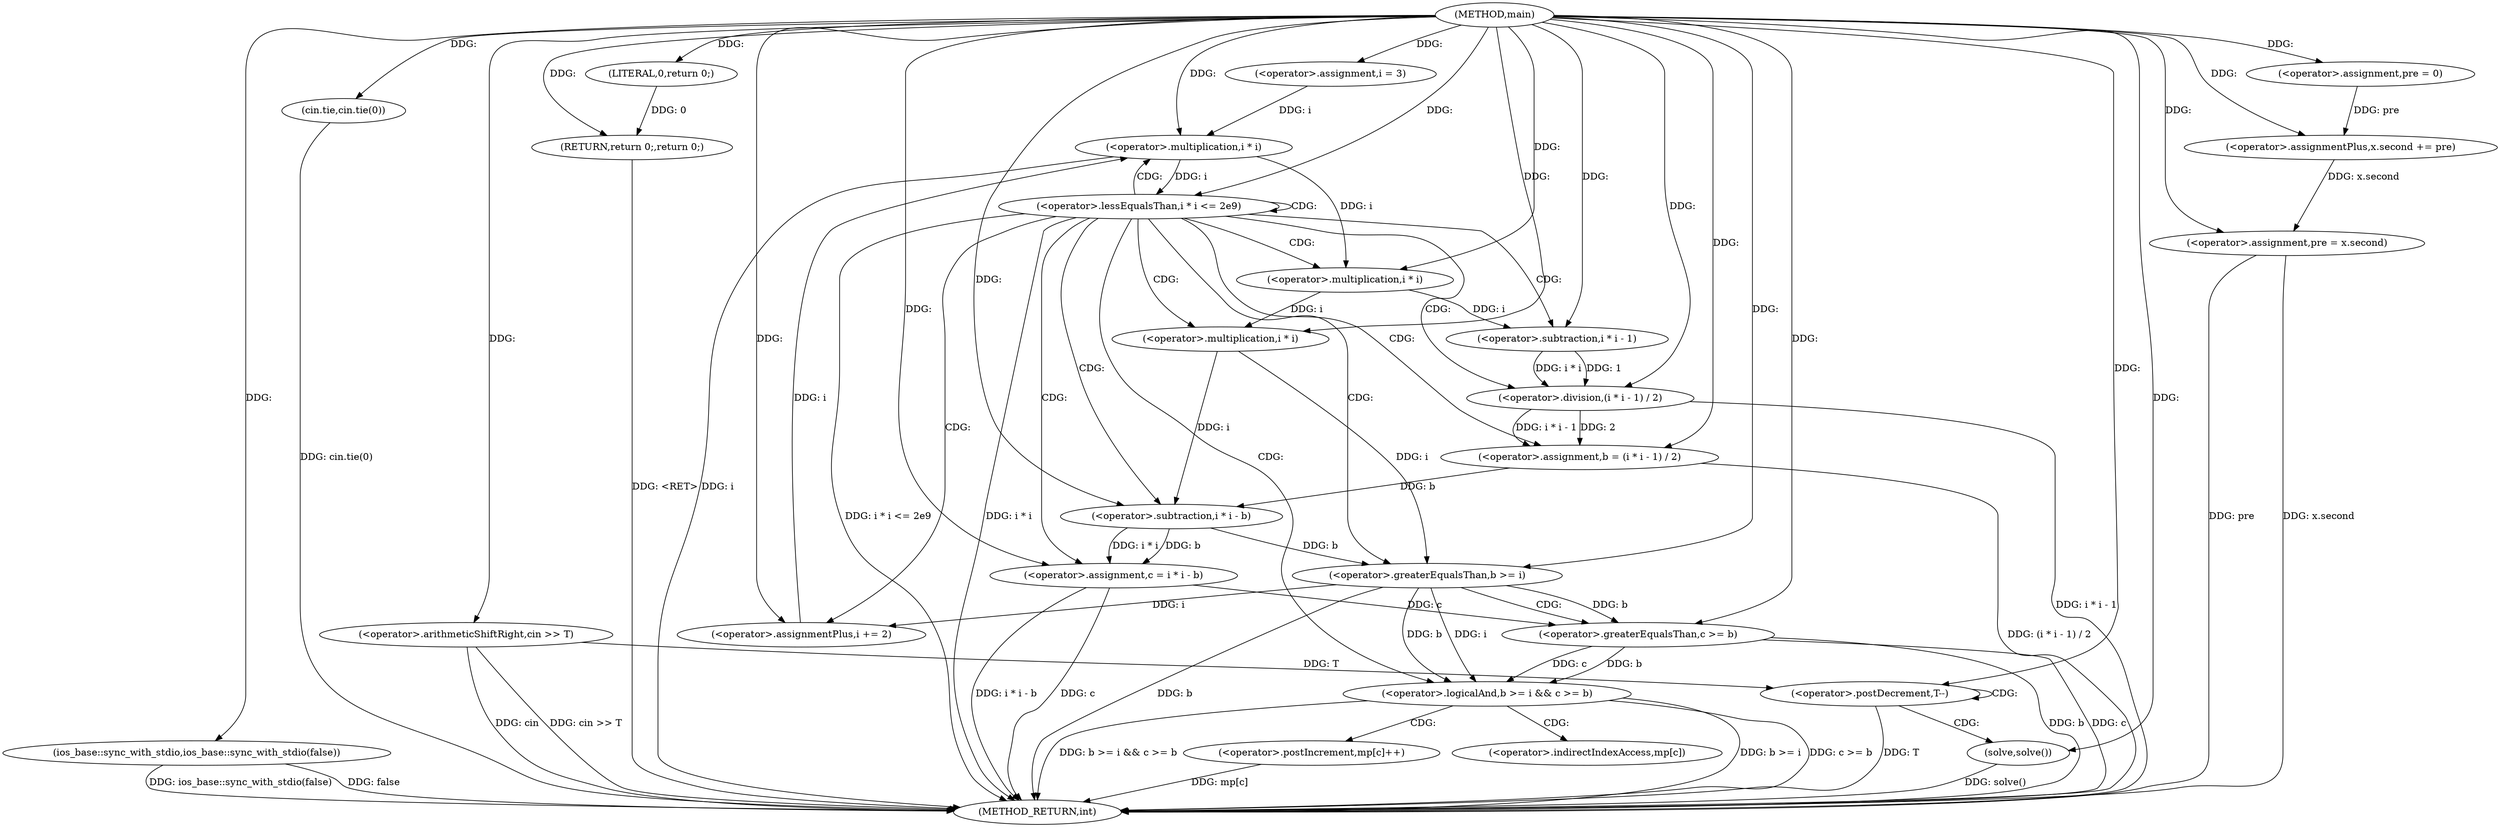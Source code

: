 digraph "main" {  
"1000269" [label = "(METHOD,main)" ]
"1000346" [label = "(METHOD_RETURN,int)" ]
"1000271" [label = "(ios_base::sync_with_stdio,ios_base::sync_with_stdio(false))" ]
"1000273" [label = "(cin.tie,cin.tie(0))" ]
"1000320" [label = "(<operator>.assignment,pre = 0)" ]
"1000336" [label = "(<operator>.arithmeticShiftRight,cin >> T)" ]
"1000344" [label = "(RETURN,return 0;,return 0;)" ]
"1000277" [label = "(<operator>.assignment,i = 3)" ]
"1000280" [label = "(<operator>.lessEqualsThan,i * i <= 2e9)" ]
"1000285" [label = "(<operator>.assignmentPlus,i += 2)" ]
"1000325" [label = "(<operator>.assignmentPlus,x.second += pre)" ]
"1000330" [label = "(<operator>.assignment,pre = x.second)" ]
"1000340" [label = "(<operator>.postDecrement,T--)" ]
"1000345" [label = "(LITERAL,0,return 0;)" ]
"1000290" [label = "(<operator>.assignment,b = (i * i - 1) / 2)" ]
"1000300" [label = "(<operator>.assignment,c = i * i - b)" ]
"1000343" [label = "(solve,solve())" ]
"1000281" [label = "(<operator>.multiplication,i * i)" ]
"1000308" [label = "(<operator>.logicalAnd,b >= i && c >= b)" ]
"1000315" [label = "(<operator>.postIncrement,mp[c]++)" ]
"1000292" [label = "(<operator>.division,(i * i - 1) / 2)" ]
"1000302" [label = "(<operator>.subtraction,i * i - b)" ]
"1000293" [label = "(<operator>.subtraction,i * i - 1)" ]
"1000303" [label = "(<operator>.multiplication,i * i)" ]
"1000309" [label = "(<operator>.greaterEqualsThan,b >= i)" ]
"1000312" [label = "(<operator>.greaterEqualsThan,c >= b)" ]
"1000294" [label = "(<operator>.multiplication,i * i)" ]
"1000316" [label = "(<operator>.indirectIndexAccess,mp[c])" ]
  "1000271" -> "1000346"  [ label = "DDG: ios_base::sync_with_stdio(false)"] 
  "1000273" -> "1000346"  [ label = "DDG: cin.tie(0)"] 
  "1000281" -> "1000346"  [ label = "DDG: i"] 
  "1000280" -> "1000346"  [ label = "DDG: i * i"] 
  "1000280" -> "1000346"  [ label = "DDG: i * i <= 2e9"] 
  "1000330" -> "1000346"  [ label = "DDG: pre"] 
  "1000330" -> "1000346"  [ label = "DDG: x.second"] 
  "1000336" -> "1000346"  [ label = "DDG: cin >> T"] 
  "1000340" -> "1000346"  [ label = "DDG: T"] 
  "1000343" -> "1000346"  [ label = "DDG: solve()"] 
  "1000292" -> "1000346"  [ label = "DDG: i * i - 1"] 
  "1000290" -> "1000346"  [ label = "DDG: (i * i - 1) / 2"] 
  "1000300" -> "1000346"  [ label = "DDG: c"] 
  "1000300" -> "1000346"  [ label = "DDG: i * i - b"] 
  "1000309" -> "1000346"  [ label = "DDG: b"] 
  "1000308" -> "1000346"  [ label = "DDG: b >= i"] 
  "1000312" -> "1000346"  [ label = "DDG: c"] 
  "1000312" -> "1000346"  [ label = "DDG: b"] 
  "1000308" -> "1000346"  [ label = "DDG: c >= b"] 
  "1000308" -> "1000346"  [ label = "DDG: b >= i && c >= b"] 
  "1000315" -> "1000346"  [ label = "DDG: mp[c]"] 
  "1000344" -> "1000346"  [ label = "DDG: <RET>"] 
  "1000271" -> "1000346"  [ label = "DDG: false"] 
  "1000336" -> "1000346"  [ label = "DDG: cin"] 
  "1000269" -> "1000320"  [ label = "DDG: "] 
  "1000345" -> "1000344"  [ label = "DDG: 0"] 
  "1000269" -> "1000344"  [ label = "DDG: "] 
  "1000269" -> "1000271"  [ label = "DDG: "] 
  "1000269" -> "1000273"  [ label = "DDG: "] 
  "1000269" -> "1000277"  [ label = "DDG: "] 
  "1000269" -> "1000285"  [ label = "DDG: "] 
  "1000320" -> "1000325"  [ label = "DDG: pre"] 
  "1000269" -> "1000325"  [ label = "DDG: "] 
  "1000325" -> "1000330"  [ label = "DDG: x.second"] 
  "1000269" -> "1000336"  [ label = "DDG: "] 
  "1000269" -> "1000345"  [ label = "DDG: "] 
  "1000281" -> "1000280"  [ label = "DDG: i"] 
  "1000269" -> "1000280"  [ label = "DDG: "] 
  "1000309" -> "1000285"  [ label = "DDG: i"] 
  "1000292" -> "1000290"  [ label = "DDG: 2"] 
  "1000292" -> "1000290"  [ label = "DDG: i * i - 1"] 
  "1000302" -> "1000300"  [ label = "DDG: i * i"] 
  "1000302" -> "1000300"  [ label = "DDG: b"] 
  "1000269" -> "1000330"  [ label = "DDG: "] 
  "1000336" -> "1000340"  [ label = "DDG: T"] 
  "1000269" -> "1000340"  [ label = "DDG: "] 
  "1000269" -> "1000343"  [ label = "DDG: "] 
  "1000277" -> "1000281"  [ label = "DDG: i"] 
  "1000285" -> "1000281"  [ label = "DDG: i"] 
  "1000269" -> "1000281"  [ label = "DDG: "] 
  "1000269" -> "1000290"  [ label = "DDG: "] 
  "1000269" -> "1000300"  [ label = "DDG: "] 
  "1000293" -> "1000292"  [ label = "DDG: 1"] 
  "1000293" -> "1000292"  [ label = "DDG: i * i"] 
  "1000269" -> "1000292"  [ label = "DDG: "] 
  "1000303" -> "1000302"  [ label = "DDG: i"] 
  "1000290" -> "1000302"  [ label = "DDG: b"] 
  "1000269" -> "1000302"  [ label = "DDG: "] 
  "1000309" -> "1000308"  [ label = "DDG: b"] 
  "1000309" -> "1000308"  [ label = "DDG: i"] 
  "1000312" -> "1000308"  [ label = "DDG: b"] 
  "1000312" -> "1000308"  [ label = "DDG: c"] 
  "1000294" -> "1000293"  [ label = "DDG: i"] 
  "1000269" -> "1000293"  [ label = "DDG: "] 
  "1000294" -> "1000303"  [ label = "DDG: i"] 
  "1000269" -> "1000303"  [ label = "DDG: "] 
  "1000302" -> "1000309"  [ label = "DDG: b"] 
  "1000269" -> "1000309"  [ label = "DDG: "] 
  "1000303" -> "1000309"  [ label = "DDG: i"] 
  "1000300" -> "1000312"  [ label = "DDG: c"] 
  "1000269" -> "1000312"  [ label = "DDG: "] 
  "1000309" -> "1000312"  [ label = "DDG: b"] 
  "1000281" -> "1000294"  [ label = "DDG: i"] 
  "1000269" -> "1000294"  [ label = "DDG: "] 
  "1000280" -> "1000309"  [ label = "CDG: "] 
  "1000280" -> "1000294"  [ label = "CDG: "] 
  "1000280" -> "1000281"  [ label = "CDG: "] 
  "1000280" -> "1000303"  [ label = "CDG: "] 
  "1000280" -> "1000285"  [ label = "CDG: "] 
  "1000280" -> "1000308"  [ label = "CDG: "] 
  "1000280" -> "1000280"  [ label = "CDG: "] 
  "1000280" -> "1000293"  [ label = "CDG: "] 
  "1000280" -> "1000300"  [ label = "CDG: "] 
  "1000280" -> "1000302"  [ label = "CDG: "] 
  "1000280" -> "1000290"  [ label = "CDG: "] 
  "1000280" -> "1000292"  [ label = "CDG: "] 
  "1000340" -> "1000340"  [ label = "CDG: "] 
  "1000340" -> "1000343"  [ label = "CDG: "] 
  "1000308" -> "1000316"  [ label = "CDG: "] 
  "1000308" -> "1000315"  [ label = "CDG: "] 
  "1000309" -> "1000312"  [ label = "CDG: "] 
}
